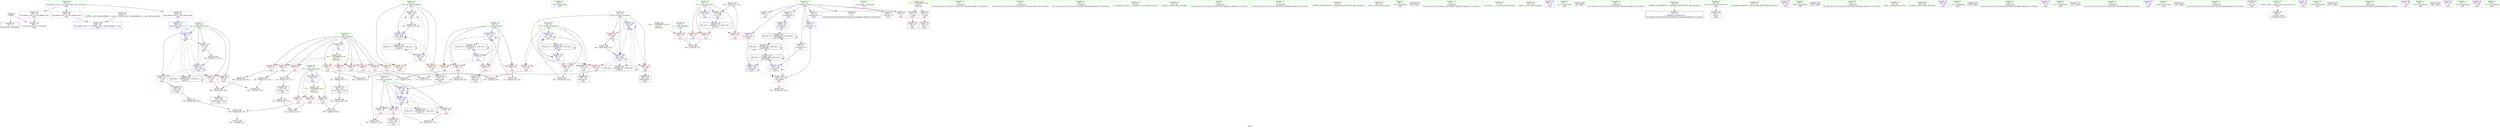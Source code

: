 digraph "SVFG" {
	label="SVFG";

	Node0x55fbc6751b50 [shape=record,color=grey,label="{NodeID: 0\nNullPtr}"];
	Node0x55fbc6751b50 -> Node0x55fbc67706b0[style=solid];
	Node0x55fbc6751b50 -> Node0x55fbc67758c0[style=solid];
	Node0x55fbc676fd70 [shape=record,color=red,label="{NodeID: 97\n196\<--15\n\<--m\nmain\n}"];
	Node0x55fbc676fd70 -> Node0x55fbc67733f0[style=solid];
	Node0x55fbc6753c70 [shape=record,color=green,label="{NodeID: 14\n36\<--1\n.str.8\<--dummyObj\nGlob }"];
	Node0x55fbc67730f0 [shape=record,color=grey,label="{NodeID: 194\n258 = Binary(257, 102, )\n}"];
	Node0x55fbc67730f0 -> Node0x55fbc6776790[style=solid];
	Node0x55fbc676f8b0 [shape=record,color=red,label="{NodeID: 111\n173\<--78\n\<--i23\nmain\n}"];
	Node0x55fbc676f8b0 -> Node0x55fbc677b300[style=solid];
	Node0x55fbc676e240 [shape=record,color=green,label="{NodeID: 28\n15\<--17\nm\<--m_field_insensitive\nGlob }"];
	Node0x55fbc676e240 -> Node0x55fbc6772c60[style=solid];
	Node0x55fbc676e240 -> Node0x55fbc676fca0[style=solid];
	Node0x55fbc676e240 -> Node0x55fbc676fd70[style=solid];
	Node0x55fbc676e240 -> Node0x55fbc67755c0[style=solid];
	Node0x55fbc677b900 [shape=record,color=grey,label="{NodeID: 208\n145 = cmp(143, 144, )\n}"];
	Node0x55fbc67754f0 [shape=record,color=blue,label="{NodeID: 125\n8\<--9\nn\<--\nGlob }"];
	Node0x55fbc67754f0 -> Node0x55fbc678c490[style=dashed];
	Node0x55fbc676eef0 [shape=record,color=green,label="{NodeID: 42\n82\<--83\ni50\<--i50_field_insensitive\nmain\n}"];
	Node0x55fbc676eef0 -> Node0x55fbc6774f40[style=solid];
	Node0x55fbc676eef0 -> Node0x55fbc6775010[style=solid];
	Node0x55fbc676eef0 -> Node0x55fbc67750e0[style=solid];
	Node0x55fbc676eef0 -> Node0x55fbc6776450[style=solid];
	Node0x55fbc676eef0 -> Node0x55fbc67766c0[style=solid];
	Node0x55fbc6785670 [shape=record,color=black,label="{NodeID: 222\nMR_24V_2 = PHI(MR_24V_3, MR_24V_1, )\npts\{85 \}\n}"];
	Node0x55fbc6785670 -> Node0x55fbc6776520[style=dashed];
	Node0x55fbc6785670 -> Node0x55fbc6785670[style=dashed];
	Node0x55fbc6776110 [shape=record,color=blue,label="{NodeID: 139\n78\<--184\ni23\<--inc30\nmain\n}"];
	Node0x55fbc6776110 -> Node0x55fbc676f8b0[style=dashed];
	Node0x55fbc6776110 -> Node0x55fbc676f980[style=dashed];
	Node0x55fbc6776110 -> Node0x55fbc676fa50[style=dashed];
	Node0x55fbc6776110 -> Node0x55fbc6776110[style=dashed];
	Node0x55fbc6776110 -> Node0x55fbc6784770[style=dashed];
	Node0x55fbc6770c20 [shape=record,color=black,label="{NodeID: 56\n118\<--116\nsh_prom\<--sub\nmain\n}"];
	Node0x55fbc6770c20 -> Node0x55fbc6778670[style=solid];
	Node0x55fbc6771780 [shape=record,color=purple,label="{NodeID: 70\n208\<--11\n\<--b\nmain\n}"];
	Node0x55fbc6772310 [shape=record,color=purple,label="{NodeID: 84\n284\<--38\nllvm.global_ctors_1\<--llvm.global_ctors\nGlob }"];
	Node0x55fbc6772310 -> Node0x55fbc67757c0[style=solid];
	Node0x55fbc6752c50 [shape=record,color=green,label="{NodeID: 1\n7\<--1\n__dso_handle\<--dummyObj\nGlob }"];
	Node0x55fbc676fe40 [shape=record,color=red,label="{NodeID: 98\n87\<--22\n\<--stdin\nmain\n}"];
	Node0x55fbc676fe40 -> Node0x55fbc6770a80[style=solid];
	Node0x55fbc6753d40 [shape=record,color=green,label="{NodeID: 15\n39\<--1\n\<--dummyObj\nCan only get source location for instruction, argument, global var or function.}"];
	Node0x55fbc6773270 [shape=record,color=grey,label="{NodeID: 195\n161 = Binary(160, 102, )\n}"];
	Node0x55fbc6773270 -> Node0x55fbc6775ea0[style=solid];
	Node0x55fbc676f980 [shape=record,color=red,label="{NodeID: 112\n177\<--78\n\<--i23\nmain\n}"];
	Node0x55fbc676f980 -> Node0x55fbc6770f60[style=solid];
	Node0x55fbc676e340 [shape=record,color=green,label="{NodeID: 29\n38\<--42\nllvm.global_ctors\<--llvm.global_ctors_field_insensitive\nGlob }"];
	Node0x55fbc676e340 -> Node0x55fbc6772210[style=solid];
	Node0x55fbc676e340 -> Node0x55fbc6772310[style=solid];
	Node0x55fbc676e340 -> Node0x55fbc6772410[style=solid];
	Node0x55fbc677ba80 [shape=record,color=grey,label="{NodeID: 209\n201 = cmp(200, 16, )\n}"];
	Node0x55fbc67755c0 [shape=record,color=blue,label="{NodeID: 126\n15\<--16\nm\<--\nGlob }"];
	Node0x55fbc67755c0 -> Node0x55fbc678c570[style=dashed];
	Node0x55fbc676efc0 [shape=record,color=green,label="{NodeID: 43\n84\<--85\nj54\<--j54_field_insensitive\nmain\n}"];
	Node0x55fbc676efc0 -> Node0x55fbc67751b0[style=solid];
	Node0x55fbc676efc0 -> Node0x55fbc6775280[style=solid];
	Node0x55fbc676efc0 -> Node0x55fbc6775350[style=solid];
	Node0x55fbc676efc0 -> Node0x55fbc6776520[style=solid];
	Node0x55fbc676efc0 -> Node0x55fbc67765f0[style=solid];
	Node0x55fbc6785b70 [shape=record,color=black,label="{NodeID: 223\nMR_26V_2 = PHI(MR_26V_3, MR_26V_1, )\npts\{140000 \}\n}"];
	Node0x55fbc6785b70 -> Node0x55fbc6785b70[style=dashed];
	Node0x55fbc6785b70 -> Node0x55fbc6787970[style=dashed];
	Node0x55fbc67761e0 [shape=record,color=blue,label="{NodeID: 140\n80\<--9\ni32\<--\nmain\n}"];
	Node0x55fbc67761e0 -> Node0x55fbc676fb20[style=dashed];
	Node0x55fbc67761e0 -> Node0x55fbc6774d50[style=dashed];
	Node0x55fbc67761e0 -> Node0x55fbc6774de0[style=dashed];
	Node0x55fbc67761e0 -> Node0x55fbc6774e70[style=dashed];
	Node0x55fbc67761e0 -> Node0x55fbc6776380[style=dashed];
	Node0x55fbc67761e0 -> Node0x55fbc6784c70[style=dashed];
	Node0x55fbc6770cf0 [shape=record,color=black,label="{NodeID: 57\n148\<--147\nidxprom\<--\nmain\n}"];
	Node0x55fbc6771850 [shape=record,color=purple,label="{NodeID: 71\n209\<--11\narrayidx43\<--b\nmain\n}"];
	Node0x55fbc6771850 -> Node0x55fbc67762b0[style=solid];
	Node0x55fbc6772410 [shape=record,color=purple,label="{NodeID: 85\n285\<--38\nllvm.global_ctors_2\<--llvm.global_ctors\nGlob }"];
	Node0x55fbc6772410 -> Node0x55fbc67758c0[style=solid];
	Node0x55fbc6750c60 [shape=record,color=green,label="{NodeID: 2\n9\<--1\n\<--dummyObj\nCan only get source location for instruction, argument, global var or function.}"];
	Node0x55fbc67781f0 [shape=record,color=grey,label="{NodeID: 182\n184 = Binary(183, 102, )\n}"];
	Node0x55fbc67781f0 -> Node0x55fbc6776110[style=solid];
	Node0x55fbc676ff10 [shape=record,color=red,label="{NodeID: 99\n93\<--27\n\<--stdout\nmain\n}"];
	Node0x55fbc676ff10 -> Node0x55fbc6770b50[style=solid];
	Node0x55fbc67527b0 [shape=record,color=green,label="{NodeID: 16\n102\<--1\n\<--dummyObj\nCan only get source location for instruction, argument, global var or function.}"];
	Node0x55fbc67733f0 [shape=record,color=grey,label="{NodeID: 196\n200 = Binary(196, 199, )\n}"];
	Node0x55fbc67733f0 -> Node0x55fbc677ba80[style=solid];
	Node0x55fbc676fa50 [shape=record,color=red,label="{NodeID: 113\n183\<--78\n\<--i23\nmain\n}"];
	Node0x55fbc676fa50 -> Node0x55fbc67781f0[style=solid];
	Node0x55fbc676e440 [shape=record,color=green,label="{NodeID: 30\n43\<--44\n__cxx_global_var_init\<--__cxx_global_var_init_field_insensitive\n}"];
	Node0x55fbc67756c0 [shape=record,color=blue,label="{NodeID: 127\n283\<--39\nllvm.global_ctors_0\<--\nGlob }"];
	Node0x55fbc676f090 [shape=record,color=green,label="{NodeID: 44\n91\<--92\nfreopen\<--freopen_field_insensitive\n}"];
	Node0x55fbc67762b0 [shape=record,color=blue,label="{NodeID: 141\n209\<--102\narrayidx43\<--\nmain\n}"];
	Node0x55fbc67762b0 -> Node0x55fbc6788370[style=dashed];
	Node0x55fbc6770dc0 [shape=record,color=black,label="{NodeID: 58\n151\<--150\nidxprom13\<--\nmain\n}"];
	Node0x55fbc6771920 [shape=record,color=purple,label="{NodeID: 72\n234\<--11\narrayidx59\<--b\nmain\n}"];
	Node0x55fbc6772510 [shape=record,color=red,label="{NodeID: 86\n115\<--8\n\<--n\nmain\n}"];
	Node0x55fbc6772510 -> Node0x55fbc6778c70[style=solid];
	Node0x55fbc67543d0 [shape=record,color=green,label="{NodeID: 3\n16\<--1\n\<--dummyObj\nCan only get source location for instruction, argument, global var or function.}"];
	Node0x55fbc6778370 [shape=record,color=grey,label="{NodeID: 183\n192 = Binary(191, 193, )\n}"];
	Node0x55fbc6778370 -> Node0x55fbc6773b70[style=solid];
	Node0x55fbc676ffe0 [shape=record,color=red,label="{NodeID: 100\n105\<--70\n\<--t\nmain\n}"];
	Node0x55fbc676ffe0 -> Node0x55fbc677b480[style=solid];
	Node0x55fbc6752880 [shape=record,color=green,label="{NodeID: 17\n117\<--1\n\<--dummyObj\nCan only get source location for instruction, argument, global var or function.}"];
	Node0x55fbc6773570 [shape=record,color=grey,label="{NodeID: 197\n199 = Binary(120, 198, )\n}"];
	Node0x55fbc6773570 -> Node0x55fbc67733f0[style=solid];
	Node0x55fbc676fb20 [shape=record,color=red,label="{NodeID: 114\n190\<--80\n\<--i32\nmain\n}"];
	Node0x55fbc676fb20 -> Node0x55fbc6773b70[style=solid];
	Node0x55fbc676e540 [shape=record,color=green,label="{NodeID: 31\n47\<--48\n_ZNSt8ios_base4InitC1Ev\<--_ZNSt8ios_base4InitC1Ev_field_insensitive\n}"];
	Node0x55fbc67757c0 [shape=record,color=blue,label="{NodeID: 128\n284\<--40\nllvm.global_ctors_1\<--_GLOBAL__sub_I_TakanashiRikka_1_1.cpp\nGlob }"];
	Node0x55fbc676f190 [shape=record,color=green,label="{NodeID: 45\n99\<--100\nscanf\<--scanf_field_insensitive\n}"];
	Node0x55fbc6776380 [shape=record,color=blue,label="{NodeID: 142\n80\<--214\ni32\<--inc46\nmain\n}"];
	Node0x55fbc6776380 -> Node0x55fbc676fb20[style=dashed];
	Node0x55fbc6776380 -> Node0x55fbc6774d50[style=dashed];
	Node0x55fbc6776380 -> Node0x55fbc6774de0[style=dashed];
	Node0x55fbc6776380 -> Node0x55fbc6774e70[style=dashed];
	Node0x55fbc6776380 -> Node0x55fbc6776380[style=dashed];
	Node0x55fbc6776380 -> Node0x55fbc6784c70[style=dashed];
	Node0x55fbc6770e90 [shape=record,color=black,label="{NodeID: 59\n166\<--165\nsh_prom19\<--sub18\nmain\n}"];
	Node0x55fbc6770e90 -> Node0x55fbc6778af0[style=solid];
	Node0x55fbc67719f0 [shape=record,color=purple,label="{NodeID: 73\n237\<--11\narrayidx61\<--b\nmain\n}"];
	Node0x55fbc67719f0 -> Node0x55fbc6775420[style=solid];
	Node0x55fbc67725e0 [shape=record,color=red,label="{NodeID: 87\n136\<--8\n\<--n\nmain\n}"];
	Node0x55fbc67725e0 -> Node0x55fbc677b600[style=solid];
	Node0x55fbc6754460 [shape=record,color=green,label="{NodeID: 4\n18\<--1\n.str\<--dummyObj\nGlob }"];
	Node0x55fbc67982a0 [shape=record,color=black,label="{NodeID: 267\n98 = PHI()\n}"];
	Node0x55fbc67784f0 [shape=record,color=grey,label="{NodeID: 184\n156 = Binary(155, 102, )\n}"];
	Node0x55fbc67784f0 -> Node0x55fbc6775dd0[style=solid];
	Node0x55fbc67700b0 [shape=record,color=red,label="{NodeID: 101\n104\<--72\n\<--k\nmain\n}"];
	Node0x55fbc67700b0 -> Node0x55fbc677b480[style=solid];
	Node0x55fbc6752950 [shape=record,color=green,label="{NodeID: 18\n120\<--1\n\<--dummyObj\nCan only get source location for instruction, argument, global var or function.}"];
	Node0x55fbc67736f0 [shape=record,color=grey,label="{NodeID: 198\n246 = Binary(245, 102, )\n}"];
	Node0x55fbc67736f0 -> Node0x55fbc67765f0[style=solid];
	Node0x55fbc6774d50 [shape=record,color=red,label="{NodeID: 115\n197\<--80\n\<--i32\nmain\n}"];
	Node0x55fbc6774d50 -> Node0x55fbc6771030[style=solid];
	Node0x55fbc676e640 [shape=record,color=green,label="{NodeID: 32\n53\<--54\n__cxa_atexit\<--__cxa_atexit_field_insensitive\n}"];
	Node0x55fbc67758c0 [shape=record,color=blue, style = dotted,label="{NodeID: 129\n285\<--3\nllvm.global_ctors_2\<--dummyVal\nGlob }"];
	Node0x55fbc676f290 [shape=record,color=green,label="{NodeID: 46\n113\<--114\nprintf\<--printf_field_insensitive\n}"];
	Node0x55fbc6776450 [shape=record,color=blue,label="{NodeID: 143\n82\<--102\ni50\<--\nmain\n}"];
	Node0x55fbc6776450 -> Node0x55fbc6774f40[style=dashed];
	Node0x55fbc6776450 -> Node0x55fbc6775010[style=dashed];
	Node0x55fbc6776450 -> Node0x55fbc67750e0[style=dashed];
	Node0x55fbc6776450 -> Node0x55fbc67766c0[style=dashed];
	Node0x55fbc6776450 -> Node0x55fbc6785170[style=dashed];
	Node0x55fbc6770f60 [shape=record,color=black,label="{NodeID: 60\n178\<--177\nidxprom27\<--\nmain\n}"];
	Node0x55fbc6771ac0 [shape=record,color=purple,label="{NodeID: 74\n88\<--18\n\<--.str\nmain\n}"];
	Node0x55fbc67726b0 [shape=record,color=red,label="{NodeID: 88\n144\<--8\n\<--n\nmain\n}"];
	Node0x55fbc67726b0 -> Node0x55fbc677b900[style=solid];
	Node0x55fbc6752a70 [shape=record,color=green,label="{NodeID: 5\n20\<--1\n.str.1\<--dummyObj\nGlob }"];
	Node0x55fbc6798b50 [shape=record,color=black,label="{NodeID: 268\n50 = PHI()\n}"];
	Node0x55fbc6778670 [shape=record,color=grey,label="{NodeID: 185\n119 = Binary(120, 118, )\n}"];
	Node0x55fbc6778670 -> Node0x55fbc677b040[style=solid];
	Node0x55fbc6770180 [shape=record,color=red,label="{NodeID: 102\n110\<--72\n\<--k\nmain\n}"];
	Node0x55fbc6752de0 [shape=record,color=green,label="{NodeID: 19\n128\<--1\n\<--dummyObj\nCan only get source location for instruction, argument, global var or function.}"];
	Node0x55fbc6773870 [shape=record,color=grey,label="{NodeID: 199\n253 = Binary(252, 102, )\n}"];
	Node0x55fbc6773870 -> Node0x55fbc67766c0[style=solid];
	Node0x55fbc6774de0 [shape=record,color=red,label="{NodeID: 116\n205\<--80\n\<--i32\nmain\n}"];
	Node0x55fbc6774de0 -> Node0x55fbc6772df0[style=solid];
	Node0x55fbc676e740 [shape=record,color=green,label="{NodeID: 33\n52\<--58\n_ZNSt8ios_base4InitD1Ev\<--_ZNSt8ios_base4InitD1Ev_field_insensitive\n}"];
	Node0x55fbc676e740 -> Node0x55fbc6770980[style=solid];
	Node0x55fbc67759c0 [shape=record,color=blue,label="{NodeID: 130\n68\<--9\nretval\<--\nmain\n}"];
	Node0x55fbc676f390 [shape=record,color=green,label="{NodeID: 47\n131\<--132\nllvm.memset.p0i8.i64\<--llvm.memset.p0i8.i64_field_insensitive\n}"];
	Node0x55fbc6776520 [shape=record,color=blue,label="{NodeID: 144\n84\<--102\nj54\<--\nmain\n}"];
	Node0x55fbc6776520 -> Node0x55fbc67751b0[style=dashed];
	Node0x55fbc6776520 -> Node0x55fbc6775280[style=dashed];
	Node0x55fbc6776520 -> Node0x55fbc6775350[style=dashed];
	Node0x55fbc6776520 -> Node0x55fbc6776520[style=dashed];
	Node0x55fbc6776520 -> Node0x55fbc67765f0[style=dashed];
	Node0x55fbc6776520 -> Node0x55fbc6785670[style=dashed];
	Node0x55fbc6771030 [shape=record,color=black,label="{NodeID: 61\n198\<--197\nsh_prom37\<--\nmain\n}"];
	Node0x55fbc6771030 -> Node0x55fbc6773570[style=solid];
	Node0x55fbc678b970 [shape=record,color=yellow,style=double,label="{NodeID: 241\n2V_1 = ENCHI(MR_2V_0)\npts\{1 \}\nFun[main]}"];
	Node0x55fbc678b970 -> Node0x55fbc676fe40[style=dashed];
	Node0x55fbc678b970 -> Node0x55fbc676ff10[style=dashed];
	Node0x55fbc6771b90 [shape=record,color=purple,label="{NodeID: 75\n89\<--20\n\<--.str.1\nmain\n}"];
	Node0x55fbc6772780 [shape=record,color=red,label="{NodeID: 89\n164\<--8\n\<--n\nmain\n}"];
	Node0x55fbc6772780 -> Node0x55fbc6778970[style=solid];
	Node0x55fbc6752b00 [shape=record,color=green,label="{NodeID: 6\n22\<--1\nstdin\<--dummyObj\nGlob }"];
	Node0x55fbc6798c50 [shape=record,color=black,label="{NodeID: 269\n219 = PHI()\n}"];
	Node0x55fbc67787f0 [shape=record,color=grey,label="{NodeID: 186\n214 = Binary(213, 102, )\n}"];
	Node0x55fbc67787f0 -> Node0x55fbc6776380[style=solid];
	Node0x55fbc6770250 [shape=record,color=red,label="{NodeID: 103\n257\<--72\n\<--k\nmain\n}"];
	Node0x55fbc6770250 -> Node0x55fbc67730f0[style=solid];
	Node0x55fbc6752eb0 [shape=record,color=green,label="{NodeID: 20\n129\<--1\n\<--dummyObj\nCan only get source location for instruction, argument, global var or function.}"];
	Node0x55fbc67739f0 [shape=record,color=grey,label="{NodeID: 200\n224 = cmp(222, 223, )\n}"];
	Node0x55fbc6774e70 [shape=record,color=red,label="{NodeID: 117\n213\<--80\n\<--i32\nmain\n}"];
	Node0x55fbc6774e70 -> Node0x55fbc67787f0[style=solid];
	Node0x55fbc676e840 [shape=record,color=green,label="{NodeID: 34\n65\<--66\nmain\<--main_field_insensitive\n}"];
	Node0x55fbc6775a90 [shape=record,color=blue,label="{NodeID: 131\n72\<--102\nk\<--\nmain\n}"];
	Node0x55fbc6775a90 -> Node0x55fbc6783870[style=dashed];
	Node0x55fbc67704b0 [shape=record,color=green,label="{NodeID: 48\n242\<--243\nputchar\<--putchar_field_insensitive\n}"];
	Node0x55fbc67765f0 [shape=record,color=blue,label="{NodeID: 145\n84\<--246\nj54\<--inc65\nmain\n}"];
	Node0x55fbc67765f0 -> Node0x55fbc67751b0[style=dashed];
	Node0x55fbc67765f0 -> Node0x55fbc6775280[style=dashed];
	Node0x55fbc67765f0 -> Node0x55fbc6775350[style=dashed];
	Node0x55fbc67765f0 -> Node0x55fbc6776520[style=dashed];
	Node0x55fbc67765f0 -> Node0x55fbc67765f0[style=dashed];
	Node0x55fbc67765f0 -> Node0x55fbc6785670[style=dashed];
	Node0x55fbc6771100 [shape=record,color=black,label="{NodeID: 62\n207\<--206\nidxprom42\<--sub41\nmain\n}"];
	Node0x55fbc678c490 [shape=record,color=yellow,style=double,label="{NodeID: 242\n4V_1 = ENCHI(MR_4V_0)\npts\{10 \}\nFun[main]}"];
	Node0x55fbc678c490 -> Node0x55fbc6772510[style=dashed];
	Node0x55fbc678c490 -> Node0x55fbc67725e0[style=dashed];
	Node0x55fbc678c490 -> Node0x55fbc67726b0[style=dashed];
	Node0x55fbc678c490 -> Node0x55fbc6772780[style=dashed];
	Node0x55fbc678c490 -> Node0x55fbc6772850[style=dashed];
	Node0x55fbc678c490 -> Node0x55fbc6772920[style=dashed];
	Node0x55fbc678c490 -> Node0x55fbc67729f0[style=dashed];
	Node0x55fbc678c490 -> Node0x55fbc6772ac0[style=dashed];
	Node0x55fbc678c490 -> Node0x55fbc6772b90[style=dashed];
	Node0x55fbc6771c60 [shape=record,color=purple,label="{NodeID: 76\n94\<--23\n\<--.str.2\nmain\n}"];
	Node0x55fbc6772850 [shape=record,color=red,label="{NodeID: 90\n174\<--8\n\<--n\nmain\n}"];
	Node0x55fbc6772850 -> Node0x55fbc677b300[style=solid];
	Node0x55fbc6751df0 [shape=record,color=green,label="{NodeID: 7\n23\<--1\n.str.2\<--dummyObj\nGlob }"];
	Node0x55fbc6798d50 [shape=record,color=black,label="{NodeID: 270\n109 = PHI()\n}"];
	Node0x55fbc6778970 [shape=record,color=grey,label="{NodeID: 187\n165 = Binary(164, 117, )\n}"];
	Node0x55fbc6778970 -> Node0x55fbc6770e90[style=solid];
	Node0x55fbc6770320 [shape=record,color=red,label="{NodeID: 104\n135\<--74\n\<--i\nmain\n}"];
	Node0x55fbc6770320 -> Node0x55fbc677b600[style=solid];
	Node0x55fbc6752f80 [shape=record,color=green,label="{NodeID: 21\n130\<--1\n\<--dummyObj\nCan only get source location for instruction, argument, global var or function.}"];
	Node0x55fbc6773b70 [shape=record,color=grey,label="{NodeID: 201\n194 = cmp(190, 192, )\n}"];
	Node0x55fbc6774f40 [shape=record,color=red,label="{NodeID: 118\n222\<--82\n\<--i50\nmain\n}"];
	Node0x55fbc6774f40 -> Node0x55fbc67739f0[style=solid];
	Node0x55fbc676e940 [shape=record,color=green,label="{NodeID: 35\n68\<--69\nretval\<--retval_field_insensitive\nmain\n}"];
	Node0x55fbc676e940 -> Node0x55fbc67759c0[style=solid];
	Node0x55fbc6775b60 [shape=record,color=blue,label="{NodeID: 132\n74\<--117\ni\<--\nmain\n}"];
	Node0x55fbc6775b60 -> Node0x55fbc6770320[style=dashed];
	Node0x55fbc6775b60 -> Node0x55fbc67703f0[style=dashed];
	Node0x55fbc6775b60 -> Node0x55fbc676f4a0[style=dashed];
	Node0x55fbc6775b60 -> Node0x55fbc676f570[style=dashed];
	Node0x55fbc6775b60 -> Node0x55fbc6775ea0[style=dashed];
	Node0x55fbc6775b60 -> Node0x55fbc6783d70[style=dashed];
	Node0x55fbc67705b0 [shape=record,color=green,label="{NodeID: 49\n40\<--279\n_GLOBAL__sub_I_TakanashiRikka_1_1.cpp\<--_GLOBAL__sub_I_TakanashiRikka_1_1.cpp_field_insensitive\n}"];
	Node0x55fbc67705b0 -> Node0x55fbc67757c0[style=solid];
	Node0x55fbc6787970 [shape=record,color=black,label="{NodeID: 229\nMR_26V_4 = PHI(MR_26V_5, MR_26V_2, )\npts\{140000 \}\n}"];
	Node0x55fbc6787970 -> Node0x55fbc6775420[style=dashed];
	Node0x55fbc6787970 -> Node0x55fbc6775d00[style=dashed];
	Node0x55fbc6787970 -> Node0x55fbc6776040[style=dashed];
	Node0x55fbc6787970 -> Node0x55fbc6785b70[style=dashed];
	Node0x55fbc6787970 -> Node0x55fbc6787970[style=dashed];
	Node0x55fbc6787970 -> Node0x55fbc6788370[style=dashed];
	Node0x55fbc67766c0 [shape=record,color=blue,label="{NodeID: 146\n82\<--253\ni50\<--inc69\nmain\n}"];
	Node0x55fbc67766c0 -> Node0x55fbc6774f40[style=dashed];
	Node0x55fbc67766c0 -> Node0x55fbc6775010[style=dashed];
	Node0x55fbc67766c0 -> Node0x55fbc67750e0[style=dashed];
	Node0x55fbc67766c0 -> Node0x55fbc67766c0[style=dashed];
	Node0x55fbc67766c0 -> Node0x55fbc6785170[style=dashed];
	Node0x55fbc67711d0 [shape=record,color=black,label="{NodeID: 63\n233\<--232\nidxprom58\<--\nmain\n}"];
	Node0x55fbc678c570 [shape=record,color=yellow,style=double,label="{NodeID: 243\n6V_1 = ENCHI(MR_6V_0)\npts\{17 \}\nFun[main]}"];
	Node0x55fbc678c570 -> Node0x55fbc6772c60[style=dashed];
	Node0x55fbc678c570 -> Node0x55fbc676fca0[style=dashed];
	Node0x55fbc678c570 -> Node0x55fbc676fd70[style=dashed];
	Node0x55fbc6771d30 [shape=record,color=purple,label="{NodeID: 77\n95\<--25\n\<--.str.3\nmain\n}"];
	Node0x55fbc6772920 [shape=record,color=red,label="{NodeID: 91\n191\<--8\n\<--n\nmain\n}"];
	Node0x55fbc6772920 -> Node0x55fbc6778370[style=solid];
	Node0x55fbc6751e80 [shape=record,color=green,label="{NodeID: 8\n25\<--1\n.str.3\<--dummyObj\nGlob }"];
	Node0x55fbc6798e50 [shape=record,color=black,label="{NodeID: 271\n112 = PHI()\n}"];
	Node0x55fbc6778af0 [shape=record,color=grey,label="{NodeID: 188\n167 = Binary(120, 166, )\n}"];
	Node0x55fbc6778af0 -> Node0x55fbc677b180[style=solid];
	Node0x55fbc67703f0 [shape=record,color=red,label="{NodeID: 105\n139\<--74\n\<--i\nmain\n}"];
	Node0x55fbc67703f0 -> Node0x55fbc6772f70[style=solid];
	Node0x55fbc6753050 [shape=record,color=green,label="{NodeID: 22\n193\<--1\n\<--dummyObj\nCan only get source location for instruction, argument, global var or function.}"];
	Node0x55fbc677b040 [shape=record,color=grey,label="{NodeID: 202\n122 = cmp(119, 121, )\n}"];
	Node0x55fbc6775010 [shape=record,color=red,label="{NodeID: 119\n232\<--82\n\<--i50\nmain\n}"];
	Node0x55fbc6775010 -> Node0x55fbc67711d0[style=solid];
	Node0x55fbc676ea10 [shape=record,color=green,label="{NodeID: 36\n70\<--71\nt\<--t_field_insensitive\nmain\n}"];
	Node0x55fbc676ea10 -> Node0x55fbc676ffe0[style=solid];
	Node0x55fbc6783870 [shape=record,color=black,label="{NodeID: 216\nMR_12V_3 = PHI(MR_12V_4, MR_12V_2, )\npts\{73 \}\n}"];
	Node0x55fbc6783870 -> Node0x55fbc67700b0[style=dashed];
	Node0x55fbc6783870 -> Node0x55fbc6770180[style=dashed];
	Node0x55fbc6783870 -> Node0x55fbc6770250[style=dashed];
	Node0x55fbc6783870 -> Node0x55fbc6776790[style=dashed];
	Node0x55fbc6775c30 [shape=record,color=blue,label="{NodeID: 133\n76\<--140\nj\<--add\nmain\n}"];
	Node0x55fbc6775c30 -> Node0x55fbc676f640[style=dashed];
	Node0x55fbc6775c30 -> Node0x55fbc676f710[style=dashed];
	Node0x55fbc6775c30 -> Node0x55fbc676f7e0[style=dashed];
	Node0x55fbc6775c30 -> Node0x55fbc6775c30[style=dashed];
	Node0x55fbc6775c30 -> Node0x55fbc6775dd0[style=dashed];
	Node0x55fbc6775c30 -> Node0x55fbc6784270[style=dashed];
	Node0x55fbc67706b0 [shape=record,color=black,label="{NodeID: 50\n2\<--3\ndummyVal\<--dummyVal\n}"];
	Node0x55fbc6776790 [shape=record,color=blue,label="{NodeID: 147\n72\<--258\nk\<--inc72\nmain\n}"];
	Node0x55fbc6776790 -> Node0x55fbc6783870[style=dashed];
	Node0x55fbc67712a0 [shape=record,color=black,label="{NodeID: 64\n236\<--235\nidxprom60\<--\nmain\n}"];
	Node0x55fbc6771e00 [shape=record,color=purple,label="{NodeID: 78\n97\<--28\n\<--.str.4\nmain\n}"];
	Node0x55fbc67729f0 [shape=record,color=red,label="{NodeID: 92\n203\<--8\n\<--n\nmain\n}"];
	Node0x55fbc67729f0 -> Node0x55fbc6778df0[style=solid];
	Node0x55fbc67541f0 [shape=record,color=green,label="{NodeID: 9\n27\<--1\nstdout\<--dummyObj\nGlob }"];
	Node0x55fbc6798f50 [shape=record,color=black,label="{NodeID: 272\n125 = PHI()\n}"];
	Node0x55fbc6778c70 [shape=record,color=grey,label="{NodeID: 189\n116 = Binary(115, 117, )\n}"];
	Node0x55fbc6778c70 -> Node0x55fbc6770c20[style=solid];
	Node0x55fbc676f4a0 [shape=record,color=red,label="{NodeID: 106\n147\<--74\n\<--i\nmain\n}"];
	Node0x55fbc676f4a0 -> Node0x55fbc6770cf0[style=solid];
	Node0x55fbc6751fd0 [shape=record,color=green,label="{NodeID: 23\n240\<--1\n\<--dummyObj\nCan only get source location for instruction, argument, global var or function.}"];
	Node0x55fbc677b180 [shape=record,color=grey,label="{NodeID: 203\n169 = cmp(167, 168, )\n}"];
	Node0x55fbc67750e0 [shape=record,color=red,label="{NodeID: 120\n252\<--82\n\<--i50\nmain\n}"];
	Node0x55fbc67750e0 -> Node0x55fbc6773870[style=solid];
	Node0x55fbc676eae0 [shape=record,color=green,label="{NodeID: 37\n72\<--73\nk\<--k_field_insensitive\nmain\n}"];
	Node0x55fbc676eae0 -> Node0x55fbc67700b0[style=solid];
	Node0x55fbc676eae0 -> Node0x55fbc6770180[style=solid];
	Node0x55fbc676eae0 -> Node0x55fbc6770250[style=solid];
	Node0x55fbc676eae0 -> Node0x55fbc6775a90[style=solid];
	Node0x55fbc676eae0 -> Node0x55fbc6776790[style=solid];
	Node0x55fbc6783d70 [shape=record,color=black,label="{NodeID: 217\nMR_14V_2 = PHI(MR_14V_3, MR_14V_1, )\npts\{75 \}\n}"];
	Node0x55fbc6783d70 -> Node0x55fbc6775b60[style=dashed];
	Node0x55fbc6783d70 -> Node0x55fbc6783d70[style=dashed];
	Node0x55fbc6775d00 [shape=record,color=blue,label="{NodeID: 134\n152\<--102\narrayidx14\<--\nmain\n}"];
	Node0x55fbc6775d00 -> Node0x55fbc6775d00[style=dashed];
	Node0x55fbc6775d00 -> Node0x55fbc6787970[style=dashed];
	Node0x55fbc67707b0 [shape=record,color=black,label="{NodeID: 51\n67\<--9\nmain_ret\<--\nmain\n}"];
	Node0x55fbc6788370 [shape=record,color=black,label="{NodeID: 231\nMR_26V_10 = PHI(MR_26V_12, MR_26V_4, )\npts\{140000 \}\n}"];
	Node0x55fbc6788370 -> Node0x55fbc6775420[style=dashed];
	Node0x55fbc6788370 -> Node0x55fbc67762b0[style=dashed];
	Node0x55fbc6788370 -> Node0x55fbc6785b70[style=dashed];
	Node0x55fbc6788370 -> Node0x55fbc6788370[style=dashed];
	Node0x55fbc6771370 [shape=record,color=purple,label="{NodeID: 65\n49\<--4\n\<--_ZStL8__ioinit\n__cxx_global_var_init\n}"];
	Node0x55fbc678c730 [shape=record,color=yellow,style=double,label="{NodeID: 245\n10V_1 = ENCHI(MR_10V_0)\npts\{71 \}\nFun[main]}"];
	Node0x55fbc678c730 -> Node0x55fbc676ffe0[style=dashed];
	Node0x55fbc6771ed0 [shape=record,color=purple,label="{NodeID: 79\n108\<--30\n\<--.str.5\nmain\n}"];
	Node0x55fbc6772ac0 [shape=record,color=red,label="{NodeID: 93\n223\<--8\n\<--n\nmain\n}"];
	Node0x55fbc6772ac0 -> Node0x55fbc67739f0[style=solid];
	Node0x55fbc67542c0 [shape=record,color=green,label="{NodeID: 10\n28\<--1\n.str.4\<--dummyObj\nGlob }"];
	Node0x55fbc6799050 [shape=record,color=black,label="{NodeID: 273\n241 = PHI()\n}"];
	Node0x55fbc6778df0 [shape=record,color=grey,label="{NodeID: 190\n204 = Binary(203, 102, )\n}"];
	Node0x55fbc6778df0 -> Node0x55fbc6772df0[style=solid];
	Node0x55fbc676f570 [shape=record,color=red,label="{NodeID: 107\n160\<--74\n\<--i\nmain\n}"];
	Node0x55fbc676f570 -> Node0x55fbc6773270[style=solid];
	Node0x55fbc67520a0 [shape=record,color=green,label="{NodeID: 24\n250\<--1\n\<--dummyObj\nCan only get source location for instruction, argument, global var or function.}"];
	Node0x55fbc677b300 [shape=record,color=grey,label="{NodeID: 204\n175 = cmp(173, 174, )\n}"];
	Node0x55fbc67751b0 [shape=record,color=red,label="{NodeID: 121\n228\<--84\n\<--j54\nmain\n}"];
	Node0x55fbc67751b0 -> Node0x55fbc677b780[style=solid];
	Node0x55fbc676ebb0 [shape=record,color=green,label="{NodeID: 38\n74\<--75\ni\<--i_field_insensitive\nmain\n}"];
	Node0x55fbc676ebb0 -> Node0x55fbc6770320[style=solid];
	Node0x55fbc676ebb0 -> Node0x55fbc67703f0[style=solid];
	Node0x55fbc676ebb0 -> Node0x55fbc676f4a0[style=solid];
	Node0x55fbc676ebb0 -> Node0x55fbc676f570[style=solid];
	Node0x55fbc676ebb0 -> Node0x55fbc6775b60[style=solid];
	Node0x55fbc676ebb0 -> Node0x55fbc6775ea0[style=solid];
	Node0x55fbc6784270 [shape=record,color=black,label="{NodeID: 218\nMR_16V_2 = PHI(MR_16V_3, MR_16V_1, )\npts\{77 \}\n}"];
	Node0x55fbc6784270 -> Node0x55fbc6775c30[style=dashed];
	Node0x55fbc6784270 -> Node0x55fbc6784270[style=dashed];
	Node0x55fbc6775dd0 [shape=record,color=blue,label="{NodeID: 135\n76\<--156\nj\<--inc\nmain\n}"];
	Node0x55fbc6775dd0 -> Node0x55fbc676f640[style=dashed];
	Node0x55fbc6775dd0 -> Node0x55fbc676f710[style=dashed];
	Node0x55fbc6775dd0 -> Node0x55fbc676f7e0[style=dashed];
	Node0x55fbc6775dd0 -> Node0x55fbc6775c30[style=dashed];
	Node0x55fbc6775dd0 -> Node0x55fbc6775dd0[style=dashed];
	Node0x55fbc6775dd0 -> Node0x55fbc6784270[style=dashed];
	Node0x55fbc6770880 [shape=record,color=black,label="{NodeID: 52\n13\<--11\n\<--b\nCan only get source location for instruction, argument, global var or function.}"];
	Node0x55fbc6771440 [shape=record,color=purple,label="{NodeID: 66\n149\<--11\narrayidx\<--b\nmain\n}"];
	Node0x55fbc6771fa0 [shape=record,color=purple,label="{NodeID: 80\n111\<--32\n\<--.str.6\nmain\n}"];
	Node0x55fbc6772b90 [shape=record,color=red,label="{NodeID: 94\n229\<--8\n\<--n\nmain\n}"];
	Node0x55fbc6772b90 -> Node0x55fbc677b780[style=solid];
	Node0x55fbc6753230 [shape=record,color=green,label="{NodeID: 11\n30\<--1\n.str.5\<--dummyObj\nGlob }"];
	Node0x55fbc6799150 [shape=record,color=black,label="{NodeID: 274\n249 = PHI()\n}"];
	Node0x55fbc6778f70 [shape=record,color=grey,label="{NodeID: 191\n239 = Binary(240, 238, )\n}"];
	Node0x55fbc676f640 [shape=record,color=red,label="{NodeID: 108\n143\<--76\n\<--j\nmain\n}"];
	Node0x55fbc676f640 -> Node0x55fbc677b900[style=solid];
	Node0x55fbc6752170 [shape=record,color=green,label="{NodeID: 25\n4\<--6\n_ZStL8__ioinit\<--_ZStL8__ioinit_field_insensitive\nGlob }"];
	Node0x55fbc6752170 -> Node0x55fbc6771370[style=solid];
	Node0x55fbc677b480 [shape=record,color=grey,label="{NodeID: 205\n106 = cmp(104, 105, )\n}"];
	Node0x55fbc6775280 [shape=record,color=red,label="{NodeID: 122\n235\<--84\n\<--j54\nmain\n}"];
	Node0x55fbc6775280 -> Node0x55fbc67712a0[style=solid];
	Node0x55fbc676ec80 [shape=record,color=green,label="{NodeID: 39\n76\<--77\nj\<--j_field_insensitive\nmain\n}"];
	Node0x55fbc676ec80 -> Node0x55fbc676f640[style=solid];
	Node0x55fbc676ec80 -> Node0x55fbc676f710[style=solid];
	Node0x55fbc676ec80 -> Node0x55fbc676f7e0[style=solid];
	Node0x55fbc676ec80 -> Node0x55fbc6775c30[style=solid];
	Node0x55fbc676ec80 -> Node0x55fbc6775dd0[style=solid];
	Node0x55fbc6784770 [shape=record,color=black,label="{NodeID: 219\nMR_18V_2 = PHI(MR_18V_3, MR_18V_1, )\npts\{79 \}\n}"];
	Node0x55fbc6784770 -> Node0x55fbc6775f70[style=dashed];
	Node0x55fbc6784770 -> Node0x55fbc6784770[style=dashed];
	Node0x55fbc6775ea0 [shape=record,color=blue,label="{NodeID: 136\n74\<--161\ni\<--inc16\nmain\n}"];
	Node0x55fbc6775ea0 -> Node0x55fbc6770320[style=dashed];
	Node0x55fbc6775ea0 -> Node0x55fbc67703f0[style=dashed];
	Node0x55fbc6775ea0 -> Node0x55fbc676f4a0[style=dashed];
	Node0x55fbc6775ea0 -> Node0x55fbc676f570[style=dashed];
	Node0x55fbc6775ea0 -> Node0x55fbc6775ea0[style=dashed];
	Node0x55fbc6775ea0 -> Node0x55fbc6783d70[style=dashed];
	Node0x55fbc6770980 [shape=record,color=black,label="{NodeID: 53\n51\<--52\n\<--_ZNSt8ios_base4InitD1Ev\nCan only get source location for instruction, argument, global var or function.}"];
	Node0x55fbc6771510 [shape=record,color=purple,label="{NodeID: 67\n152\<--11\narrayidx14\<--b\nmain\n}"];
	Node0x55fbc6771510 -> Node0x55fbc6775d00[style=solid];
	Node0x55fbc6772070 [shape=record,color=purple,label="{NodeID: 81\n124\<--34\n\<--.str.7\nmain\n}"];
	Node0x55fbc6772c60 [shape=record,color=red,label="{NodeID: 95\n121\<--15\n\<--m\nmain\n}"];
	Node0x55fbc6772c60 -> Node0x55fbc677b040[style=solid];
	Node0x55fbc6753300 [shape=record,color=green,label="{NodeID: 12\n32\<--1\n.str.6\<--dummyObj\nGlob }"];
	Node0x55fbc6772df0 [shape=record,color=grey,label="{NodeID: 192\n206 = Binary(204, 205, )\n}"];
	Node0x55fbc6772df0 -> Node0x55fbc6771100[style=solid];
	Node0x55fbc676f710 [shape=record,color=red,label="{NodeID: 109\n150\<--76\n\<--j\nmain\n}"];
	Node0x55fbc676f710 -> Node0x55fbc6770dc0[style=solid];
	Node0x55fbc6752270 [shape=record,color=green,label="{NodeID: 26\n8\<--10\nn\<--n_field_insensitive\nGlob }"];
	Node0x55fbc6752270 -> Node0x55fbc6772510[style=solid];
	Node0x55fbc6752270 -> Node0x55fbc67725e0[style=solid];
	Node0x55fbc6752270 -> Node0x55fbc67726b0[style=solid];
	Node0x55fbc6752270 -> Node0x55fbc6772780[style=solid];
	Node0x55fbc6752270 -> Node0x55fbc6772850[style=solid];
	Node0x55fbc6752270 -> Node0x55fbc6772920[style=solid];
	Node0x55fbc6752270 -> Node0x55fbc67729f0[style=solid];
	Node0x55fbc6752270 -> Node0x55fbc6772ac0[style=solid];
	Node0x55fbc6752270 -> Node0x55fbc6772b90[style=solid];
	Node0x55fbc6752270 -> Node0x55fbc67754f0[style=solid];
	Node0x55fbc677b600 [shape=record,color=grey,label="{NodeID: 206\n137 = cmp(135, 136, )\n}"];
	Node0x55fbc6775350 [shape=record,color=red,label="{NodeID: 123\n245\<--84\n\<--j54\nmain\n}"];
	Node0x55fbc6775350 -> Node0x55fbc67736f0[style=solid];
	Node0x55fbc676ed50 [shape=record,color=green,label="{NodeID: 40\n78\<--79\ni23\<--i23_field_insensitive\nmain\n}"];
	Node0x55fbc676ed50 -> Node0x55fbc676f8b0[style=solid];
	Node0x55fbc676ed50 -> Node0x55fbc676f980[style=solid];
	Node0x55fbc676ed50 -> Node0x55fbc676fa50[style=solid];
	Node0x55fbc676ed50 -> Node0x55fbc6775f70[style=solid];
	Node0x55fbc676ed50 -> Node0x55fbc6776110[style=solid];
	Node0x55fbc6784c70 [shape=record,color=black,label="{NodeID: 220\nMR_20V_2 = PHI(MR_20V_3, MR_20V_1, )\npts\{81 \}\n}"];
	Node0x55fbc6784c70 -> Node0x55fbc67761e0[style=dashed];
	Node0x55fbc6784c70 -> Node0x55fbc6784c70[style=dashed];
	Node0x55fbc6775f70 [shape=record,color=blue,label="{NodeID: 137\n78\<--117\ni23\<--\nmain\n}"];
	Node0x55fbc6775f70 -> Node0x55fbc676f8b0[style=dashed];
	Node0x55fbc6775f70 -> Node0x55fbc676f980[style=dashed];
	Node0x55fbc6775f70 -> Node0x55fbc676fa50[style=dashed];
	Node0x55fbc6775f70 -> Node0x55fbc6776110[style=dashed];
	Node0x55fbc6775f70 -> Node0x55fbc6784770[style=dashed];
	Node0x55fbc6770a80 [shape=record,color=black,label="{NodeID: 54\n90\<--87\ncall\<--\nmain\n}"];
	Node0x55fbc67715e0 [shape=record,color=purple,label="{NodeID: 68\n179\<--11\n\<--b\nmain\n}"];
	Node0x55fbc6772140 [shape=record,color=purple,label="{NodeID: 82\n218\<--36\n\<--.str.8\nmain\n}"];
	Node0x55fbc676fca0 [shape=record,color=red,label="{NodeID: 96\n168\<--15\n\<--m\nmain\n}"];
	Node0x55fbc676fca0 -> Node0x55fbc677b180[style=solid];
	Node0x55fbc6753ba0 [shape=record,color=green,label="{NodeID: 13\n34\<--1\n.str.7\<--dummyObj\nGlob }"];
	Node0x55fbc6772f70 [shape=record,color=grey,label="{NodeID: 193\n140 = Binary(139, 102, )\n}"];
	Node0x55fbc6772f70 -> Node0x55fbc6775c30[style=solid];
	Node0x55fbc676f7e0 [shape=record,color=red,label="{NodeID: 110\n155\<--76\n\<--j\nmain\n}"];
	Node0x55fbc676f7e0 -> Node0x55fbc67784f0[style=solid];
	Node0x55fbc676e140 [shape=record,color=green,label="{NodeID: 27\n11\<--14\nb\<--b_field_insensitive\nGlob }"];
	Node0x55fbc676e140 -> Node0x55fbc6770880[style=solid];
	Node0x55fbc676e140 -> Node0x55fbc6771440[style=solid];
	Node0x55fbc676e140 -> Node0x55fbc6771510[style=solid];
	Node0x55fbc676e140 -> Node0x55fbc67715e0[style=solid];
	Node0x55fbc676e140 -> Node0x55fbc67716b0[style=solid];
	Node0x55fbc676e140 -> Node0x55fbc6771780[style=solid];
	Node0x55fbc676e140 -> Node0x55fbc6771850[style=solid];
	Node0x55fbc676e140 -> Node0x55fbc6771920[style=solid];
	Node0x55fbc676e140 -> Node0x55fbc67719f0[style=solid];
	Node0x55fbc677b780 [shape=record,color=grey,label="{NodeID: 207\n230 = cmp(228, 229, )\n}"];
	Node0x55fbc6775420 [shape=record,color=red,label="{NodeID: 124\n238\<--237\n\<--arrayidx61\nmain\n}"];
	Node0x55fbc6775420 -> Node0x55fbc6778f70[style=solid];
	Node0x55fbc676ee20 [shape=record,color=green,label="{NodeID: 41\n80\<--81\ni32\<--i32_field_insensitive\nmain\n}"];
	Node0x55fbc676ee20 -> Node0x55fbc676fb20[style=solid];
	Node0x55fbc676ee20 -> Node0x55fbc6774d50[style=solid];
	Node0x55fbc676ee20 -> Node0x55fbc6774de0[style=solid];
	Node0x55fbc676ee20 -> Node0x55fbc6774e70[style=solid];
	Node0x55fbc676ee20 -> Node0x55fbc67761e0[style=solid];
	Node0x55fbc676ee20 -> Node0x55fbc6776380[style=solid];
	Node0x55fbc6785170 [shape=record,color=black,label="{NodeID: 221\nMR_22V_2 = PHI(MR_22V_3, MR_22V_1, )\npts\{83 \}\n}"];
	Node0x55fbc6785170 -> Node0x55fbc6776450[style=dashed];
	Node0x55fbc6785170 -> Node0x55fbc6785170[style=dashed];
	Node0x55fbc6776040 [shape=record,color=blue,label="{NodeID: 138\n180\<--102\narrayidx28\<--\nmain\n}"];
	Node0x55fbc6776040 -> Node0x55fbc6775420[style=dashed];
	Node0x55fbc6776040 -> Node0x55fbc6776040[style=dashed];
	Node0x55fbc6776040 -> Node0x55fbc6785b70[style=dashed];
	Node0x55fbc6770b50 [shape=record,color=black,label="{NodeID: 55\n96\<--93\ncall1\<--\nmain\n}"];
	Node0x55fbc67716b0 [shape=record,color=purple,label="{NodeID: 69\n180\<--11\narrayidx28\<--b\nmain\n}"];
	Node0x55fbc67716b0 -> Node0x55fbc6776040[style=solid];
	Node0x55fbc6772210 [shape=record,color=purple,label="{NodeID: 83\n283\<--38\nllvm.global_ctors_0\<--llvm.global_ctors\nGlob }"];
	Node0x55fbc6772210 -> Node0x55fbc67756c0[style=solid];
}

